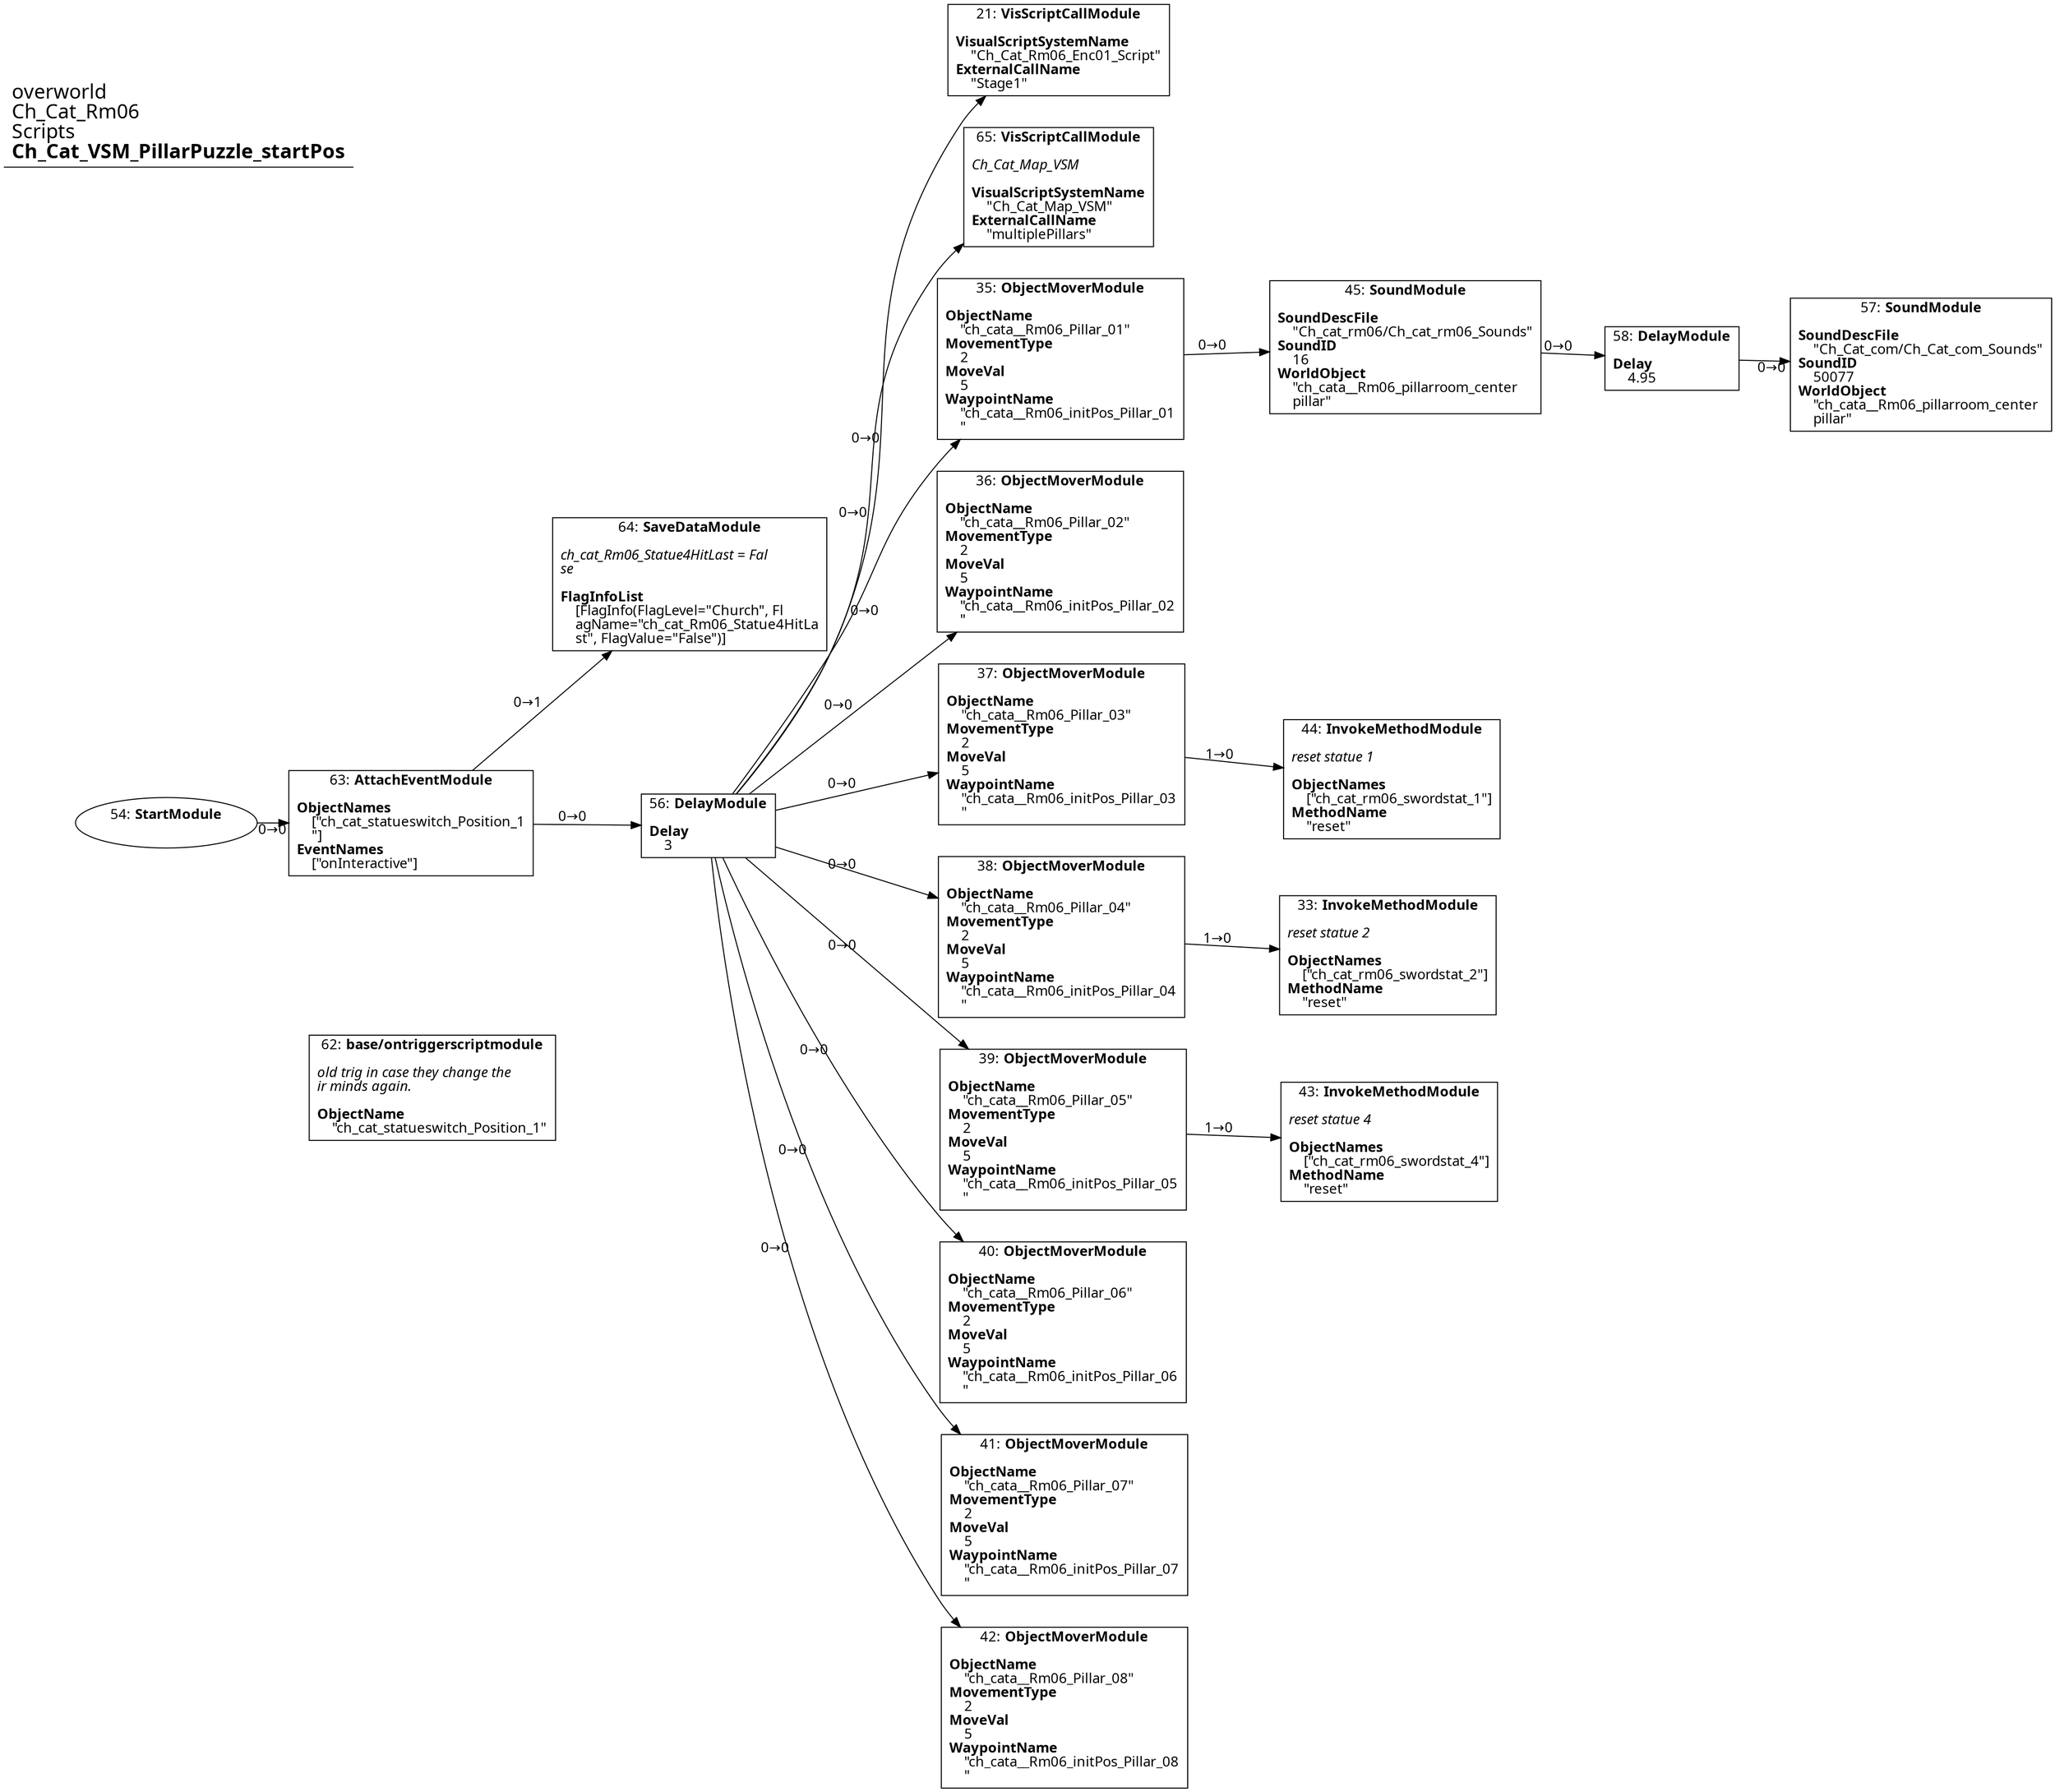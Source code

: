 digraph {
    layout = fdp;
    overlap = prism;
    sep = "+16";
    splines = spline;

    node [ shape = box ];

    graph [ fontname = "Segoe UI" ];
    node [ fontname = "Segoe UI" ];
    edge [ fontname = "Segoe UI" ];

    21 [ label = <21: <b>VisScriptCallModule</b><br/><br/><b>VisualScriptSystemName</b><br align="left"/>    &quot;Ch_Cat_Rm06_Enc01_Script&quot;<br align="left"/><b>ExternalCallName</b><br align="left"/>    &quot;Stage1&quot;<br align="left"/>> ];
    21 [ pos = "0.37,0.22500001!" ];

    33 [ label = <33: <b>InvokeMethodModule</b><br/><br/><i>reset statue 2<br align="left"/></i><br align="left"/><b>ObjectNames</b><br align="left"/>    [&quot;ch_cat_rm06_swordstat_2&quot;]<br align="left"/><b>MethodName</b><br align="left"/>    &quot;reset&quot;<br align="left"/>> ];
    33 [ pos = "0.61300004,-0.365!" ];

    35 [ label = <35: <b>ObjectMoverModule</b><br/><br/><b>ObjectName</b><br align="left"/>    &quot;ch_cata__Rm06_Pillar_01&quot;<br align="left"/><b>MovementType</b><br align="left"/>    2<br align="left"/><b>MoveVal</b><br align="left"/>    5<br align="left"/><b>WaypointName</b><br align="left"/>    &quot;ch_cata__Rm06_initPos_Pillar_01<br align="left"/>    &quot;<br align="left"/>> ];
    35 [ pos = "0.37100002,0.052!" ];
    35 -> 45 [ label = "0→0" ];

    36 [ label = <36: <b>ObjectMoverModule</b><br/><br/><b>ObjectName</b><br align="left"/>    &quot;ch_cata__Rm06_Pillar_02&quot;<br align="left"/><b>MovementType</b><br align="left"/>    2<br align="left"/><b>MoveVal</b><br align="left"/>    5<br align="left"/><b>WaypointName</b><br align="left"/>    &quot;ch_cata__Rm06_initPos_Pillar_02<br align="left"/>    &quot;<br align="left"/>> ];
    36 [ pos = "0.37100002,-0.085!" ];

    37 [ label = <37: <b>ObjectMoverModule</b><br/><br/><b>ObjectName</b><br align="left"/>    &quot;ch_cata__Rm06_Pillar_03&quot;<br align="left"/><b>MovementType</b><br align="left"/>    2<br align="left"/><b>MoveVal</b><br align="left"/>    5<br align="left"/><b>WaypointName</b><br align="left"/>    &quot;ch_cata__Rm06_initPos_Pillar_03<br align="left"/>    &quot;<br align="left"/>> ];
    37 [ pos = "0.372,-0.21800001!" ];
    37 -> 44 [ label = "1→0" ];

    38 [ label = <38: <b>ObjectMoverModule</b><br/><br/><b>ObjectName</b><br align="left"/>    &quot;ch_cata__Rm06_Pillar_04&quot;<br align="left"/><b>MovementType</b><br align="left"/>    2<br align="left"/><b>MoveVal</b><br align="left"/>    5<br align="left"/><b>WaypointName</b><br align="left"/>    &quot;ch_cata__Rm06_initPos_Pillar_04<br align="left"/>    &quot;<br align="left"/>> ];
    38 [ pos = "0.372,-0.342!" ];
    38 -> 33 [ label = "1→0" ];

    39 [ label = <39: <b>ObjectMoverModule</b><br/><br/><b>ObjectName</b><br align="left"/>    &quot;ch_cata__Rm06_Pillar_05&quot;<br align="left"/><b>MovementType</b><br align="left"/>    2<br align="left"/><b>MoveVal</b><br align="left"/>    5<br align="left"/><b>WaypointName</b><br align="left"/>    &quot;ch_cata__Rm06_initPos_Pillar_05<br align="left"/>    &quot;<br align="left"/>> ];
    39 [ pos = "0.37300003,-0.46800002!" ];
    39 -> 43 [ label = "1→0" ];

    40 [ label = <40: <b>ObjectMoverModule</b><br/><br/><b>ObjectName</b><br align="left"/>    &quot;ch_cata__Rm06_Pillar_06&quot;<br align="left"/><b>MovementType</b><br align="left"/>    2<br align="left"/><b>MoveVal</b><br align="left"/>    5<br align="left"/><b>WaypointName</b><br align="left"/>    &quot;ch_cata__Rm06_initPos_Pillar_06<br align="left"/>    &quot;<br align="left"/>> ];
    40 [ pos = "0.37300003,-0.605!" ];

    41 [ label = <41: <b>ObjectMoverModule</b><br/><br/><b>ObjectName</b><br align="left"/>    &quot;ch_cata__Rm06_Pillar_07&quot;<br align="left"/><b>MovementType</b><br align="left"/>    2<br align="left"/><b>MoveVal</b><br align="left"/>    5<br align="left"/><b>WaypointName</b><br align="left"/>    &quot;ch_cata__Rm06_initPos_Pillar_07<br align="left"/>    &quot;<br align="left"/>> ];
    41 [ pos = "0.374,-0.73800004!" ];

    42 [ label = <42: <b>ObjectMoverModule</b><br/><br/><b>ObjectName</b><br align="left"/>    &quot;ch_cata__Rm06_Pillar_08&quot;<br align="left"/><b>MovementType</b><br align="left"/>    2<br align="left"/><b>MoveVal</b><br align="left"/>    5<br align="left"/><b>WaypointName</b><br align="left"/>    &quot;ch_cata__Rm06_initPos_Pillar_08<br align="left"/>    &quot;<br align="left"/>> ];
    42 [ pos = "0.374,-0.86200005!" ];

    43 [ label = <43: <b>InvokeMethodModule</b><br/><br/><i>reset statue 4<br align="left"/></i><br align="left"/><b>ObjectNames</b><br align="left"/>    [&quot;ch_cat_rm06_swordstat_4&quot;]<br align="left"/><b>MethodName</b><br align="left"/>    &quot;reset&quot;<br align="left"/>> ];
    43 [ pos = "0.614,-0.49100003!" ];

    44 [ label = <44: <b>InvokeMethodModule</b><br/><br/><i>reset statue 1<br align="left"/></i><br align="left"/><b>ObjectNames</b><br align="left"/>    [&quot;ch_cat_rm06_swordstat_1&quot;]<br align="left"/><b>MethodName</b><br align="left"/>    &quot;reset&quot;<br align="left"/>> ];
    44 [ pos = "0.61600006,-0.24000001!" ];

    45 [ label = <45: <b>SoundModule</b><br/><br/><b>SoundDescFile</b><br align="left"/>    &quot;Ch_cat_rm06/Ch_cat_rm06_Sounds&quot;<br align="left"/><b>SoundID</b><br align="left"/>    16<br align="left"/><b>WorldObject</b><br align="left"/>    &quot;ch_cata__Rm06_pillarroom_center<br align="left"/>    pillar&quot;<br align="left"/>> ];
    45 [ pos = "0.62600005,0.052!" ];
    45 -> 58 [ label = "0→0" ];

    54 [ label = <54: <b>StartModule</b><br/><br/>> ];
    54 [ shape = oval ]
    54 [ pos = "-0.279,-0.277!" ];
    54 -> 63 [ label = "0→0" ];

    56 [ label = <56: <b>DelayModule</b><br/><br/><b>Delay</b><br align="left"/>    3<br align="left"/>> ];
    56 [ pos = "0.108,-0.277!" ];
    56 -> 35 [ label = "0→0" ];
    56 -> 36 [ label = "0→0" ];
    56 -> 37 [ label = "0→0" ];
    56 -> 38 [ label = "0→0" ];
    56 -> 39 [ label = "0→0" ];
    56 -> 40 [ label = "0→0" ];
    56 -> 41 [ label = "0→0" ];
    56 -> 42 [ label = "0→0" ];
    56 -> 21 [ label = "0→0" ];
    56 -> 65 [ label = "0→0" ];

    57 [ label = <57: <b>SoundModule</b><br/><br/><b>SoundDescFile</b><br align="left"/>    &quot;Ch_Cat_com/Ch_Cat_com_Sounds&quot;<br align="left"/><b>SoundID</b><br align="left"/>    50077<br align="left"/><b>WorldObject</b><br align="left"/>    &quot;ch_cata__Rm06_pillarroom_center<br align="left"/>    pillar&quot;<br align="left"/>> ];
    57 [ pos = "1.0070001,0.052!" ];

    58 [ label = <58: <b>DelayModule</b><br/><br/><b>Delay</b><br align="left"/>    4.95<br align="left"/>> ];
    58 [ pos = "0.823,0.052!" ];
    58 -> 57 [ label = "0→0" ];

    62 [ label = <62: <b>base/ontriggerscriptmodule</b><br/><br/><i>old trig in case they change the<br align="left"/>ir minds again.<br align="left"/></i><br align="left"/><b>ObjectName</b><br align="left"/>    &quot;ch_cat_statueswitch_Position_1&quot;<br align="left"/>> ];
    62 [ pos = "-0.096,-0.46400002!" ];

    63 [ label = <63: <b>AttachEventModule</b><br/><br/><b>ObjectNames</b><br align="left"/>    [&quot;ch_cat_statueswitch_Position_1<br align="left"/>    &quot;]<br align="left"/><b>EventNames</b><br align="left"/>    [&quot;onInteractive&quot;]<br align="left"/>> ];
    63 [ pos = "-0.119,-0.277!" ];
    63 -> 56 [ label = "0→0" ];
    63 -> 64 [ label = "0→1" ];

    64 [ label = <64: <b>SaveDataModule</b><br/><br/><i>ch_cat_Rm06_Statue4HitLast = Fal<br align="left"/>se<br align="left"/></i><br align="left"/><b>FlagInfoList</b><br align="left"/>    [FlagInfo(FlagLevel=&quot;Church&quot;, Fl<br align="left"/>    agName=&quot;ch_cat_Rm06_Statue4HitLa<br align="left"/>    st&quot;, FlagValue=&quot;False&quot;)]<br align="left"/>> ];
    64 [ pos = "0.095000006,-0.109000005!" ];

    65 [ label = <65: <b>VisScriptCallModule</b><br/><br/><i>Ch_Cat_Map_VSM<br align="left"/></i><br align="left"/><b>VisualScriptSystemName</b><br align="left"/>    &quot;Ch_Cat_Map_VSM&quot;<br align="left"/><b>ExternalCallName</b><br align="left"/>    &quot;multiplePillars&quot;<br align="left"/>> ];
    65 [ pos = "0.37,0.14!" ];

    title [ pos = "-0.28,0.22600001!" ];
    title [ shape = underline ];
    title [ label = <<font point-size="20">overworld<br align="left"/>Ch_Cat_Rm06<br align="left"/>Scripts<br align="left"/><b>Ch_Cat_VSM_PillarPuzzle_startPos</b><br align="left"/></font>> ];
}
